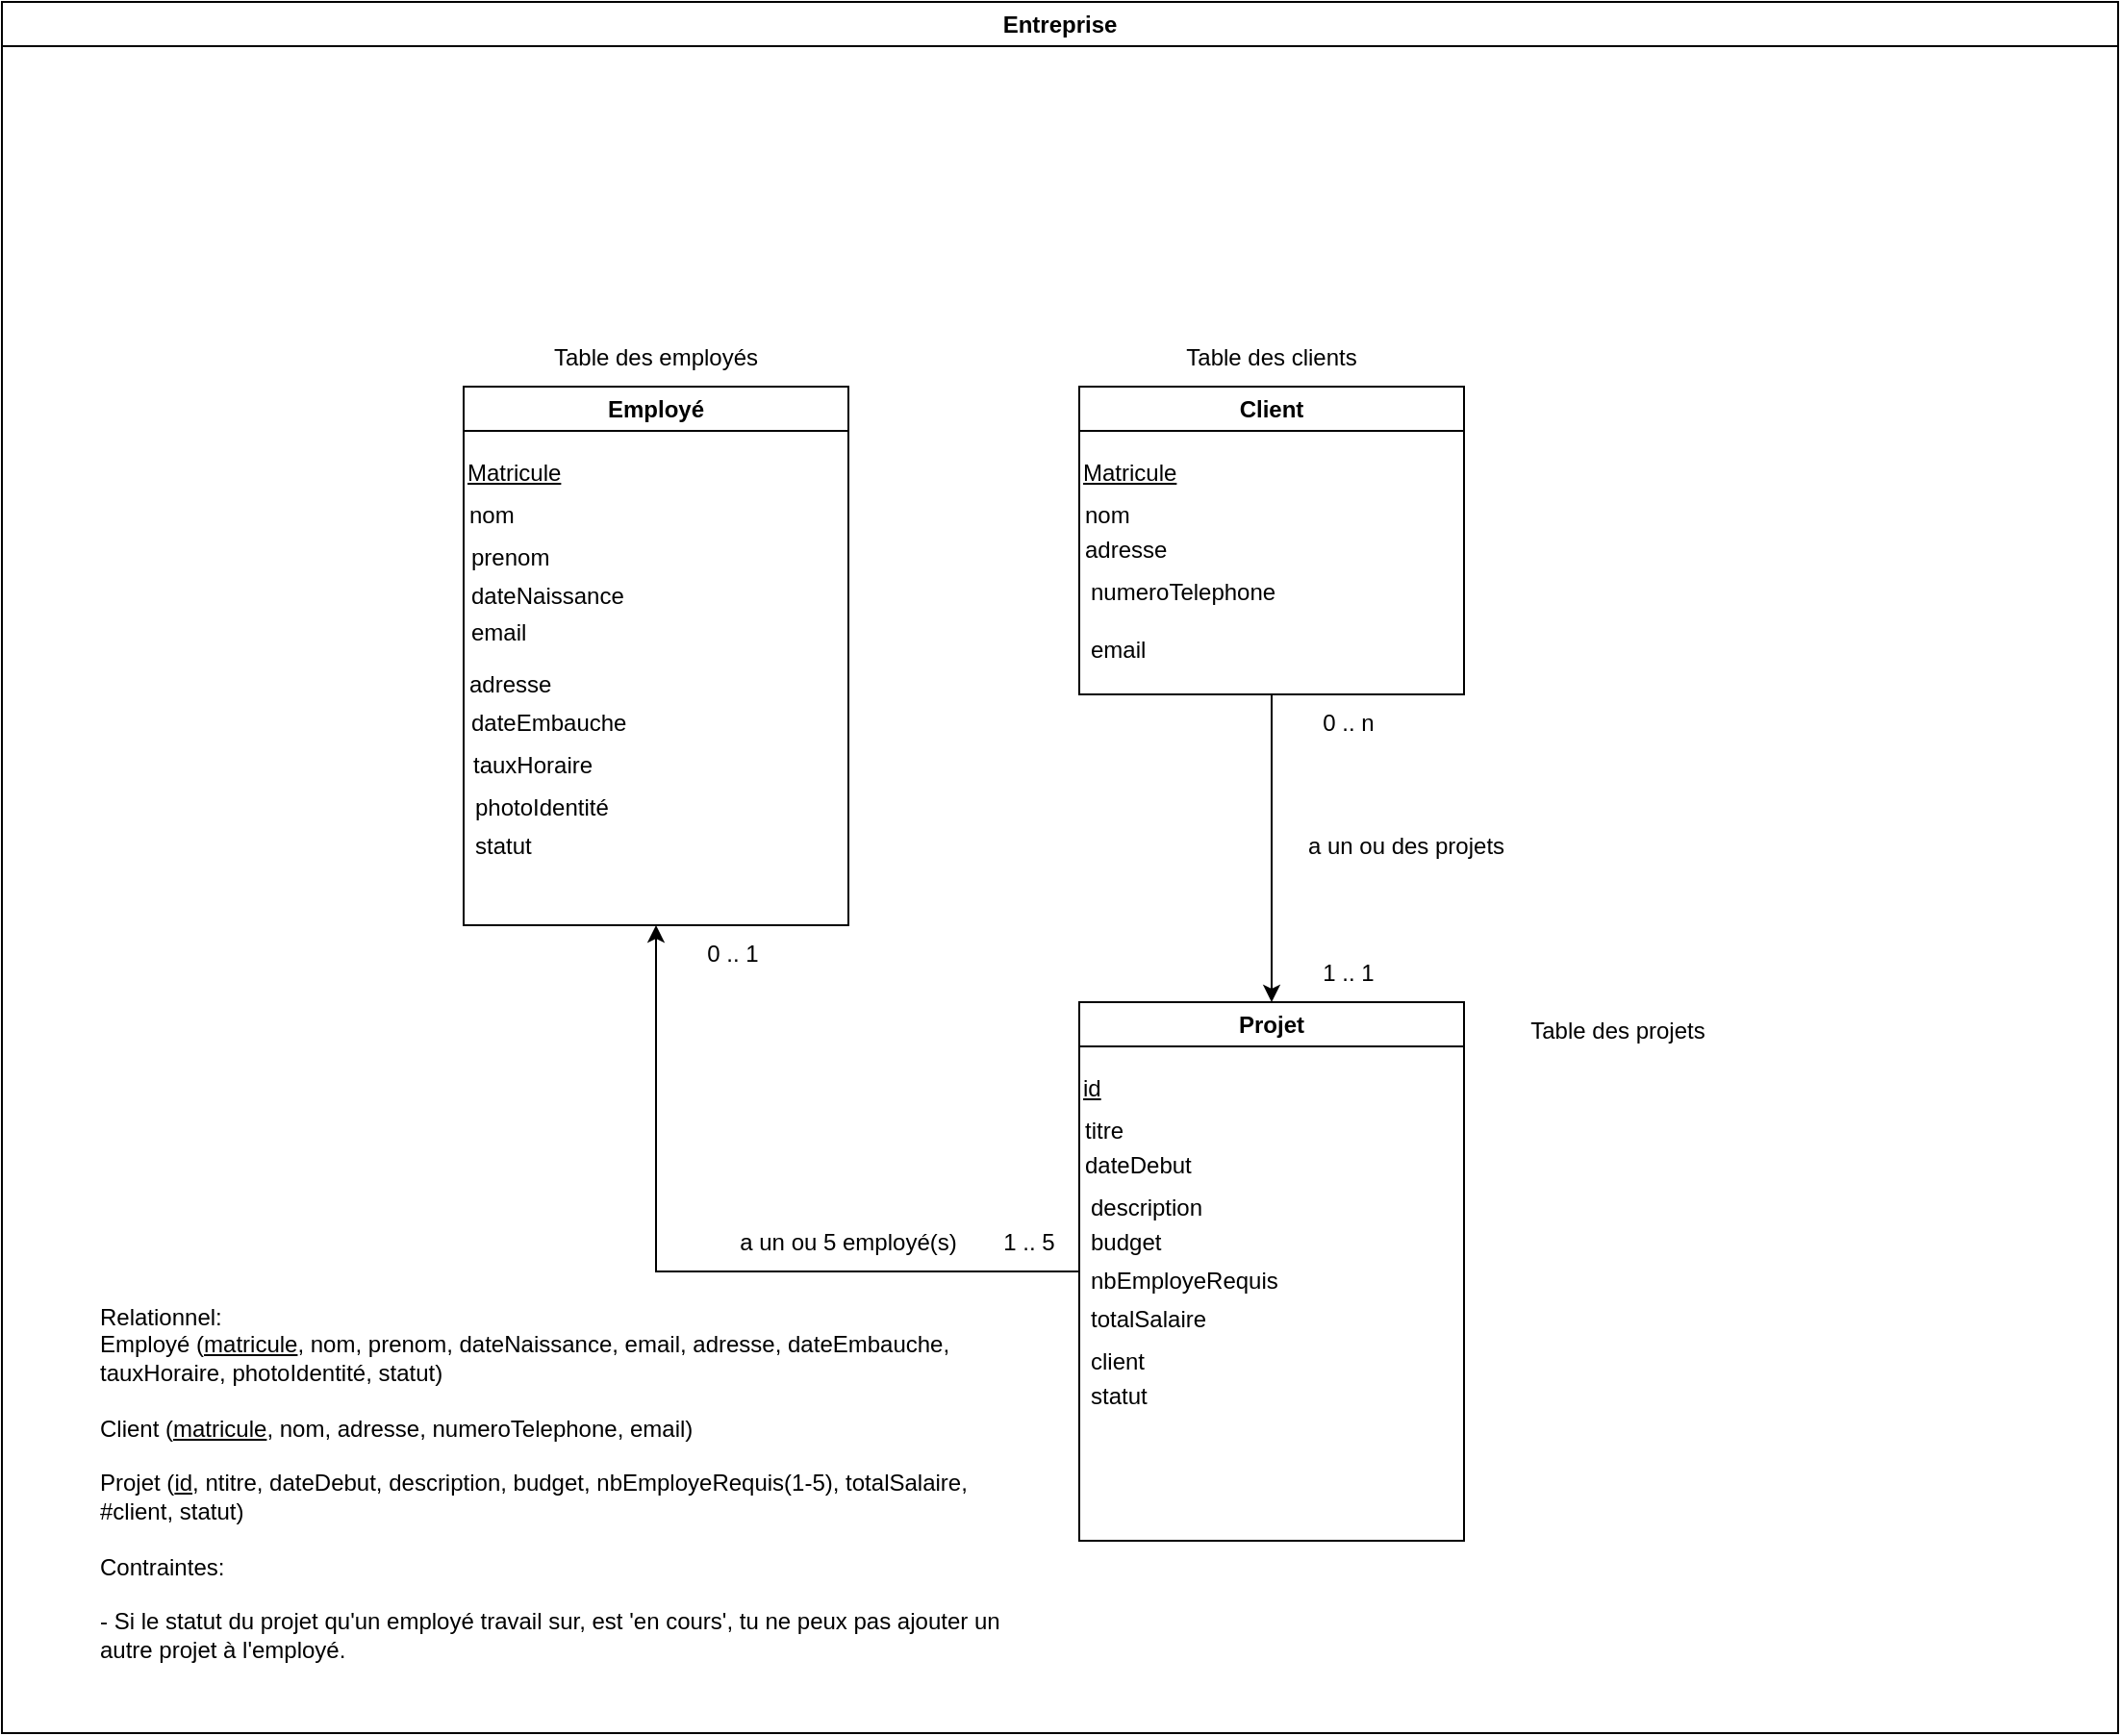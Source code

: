 <mxfile version="22.1.5" type="device">
  <diagram name="Page-1" id="W2KPoj0szzLVJK_0sZu_">
    <mxGraphModel dx="2213" dy="793" grid="1" gridSize="10" guides="1" tooltips="1" connect="1" arrows="1" fold="1" page="1" pageScale="1" pageWidth="827" pageHeight="1169" math="0" shadow="0">
      <root>
        <mxCell id="0" />
        <mxCell id="1" parent="0" />
        <mxCell id="Y35E9qrtD8tUbVqzG0Ws-189" value="Entreprise" style="swimlane;whiteSpace=wrap;html=1;startSize=23;" parent="1" vertex="1">
          <mxGeometry x="-120" y="120" width="1100" height="900" as="geometry" />
        </mxCell>
        <mxCell id="9ak9c5hjJdpK-8odCphc-1" value="Employé" style="swimlane;whiteSpace=wrap;html=1;startSize=23;" parent="Y35E9qrtD8tUbVqzG0Ws-189" vertex="1">
          <mxGeometry x="240" y="200" width="200" height="280" as="geometry" />
        </mxCell>
        <mxCell id="9ak9c5hjJdpK-8odCphc-2" value="&lt;u&gt;Matricule&lt;/u&gt;" style="text;html=1;strokeColor=none;fillColor=none;align=left;verticalAlign=middle;whiteSpace=wrap;rounded=0;" parent="9ak9c5hjJdpK-8odCphc-1" vertex="1">
          <mxGeometry y="30" width="60" height="30" as="geometry" />
        </mxCell>
        <mxCell id="9ak9c5hjJdpK-8odCphc-3" value="nom" style="text;html=1;strokeColor=none;fillColor=none;align=left;verticalAlign=middle;whiteSpace=wrap;rounded=0;" parent="9ak9c5hjJdpK-8odCphc-1" vertex="1">
          <mxGeometry x="1" y="52" width="60" height="30" as="geometry" />
        </mxCell>
        <mxCell id="9ak9c5hjJdpK-8odCphc-4" value="prenom" style="text;html=1;strokeColor=none;fillColor=none;align=left;verticalAlign=middle;whiteSpace=wrap;rounded=0;" parent="9ak9c5hjJdpK-8odCphc-1" vertex="1">
          <mxGeometry x="2" y="74" width="60" height="30" as="geometry" />
        </mxCell>
        <mxCell id="9ak9c5hjJdpK-8odCphc-5" value="email" style="text;html=1;strokeColor=none;fillColor=none;align=left;verticalAlign=middle;whiteSpace=wrap;rounded=0;" parent="9ak9c5hjJdpK-8odCphc-1" vertex="1">
          <mxGeometry x="2" y="113" width="60" height="30" as="geometry" />
        </mxCell>
        <mxCell id="9ak9c5hjJdpK-8odCphc-6" value="dateNaissance" style="text;html=1;strokeColor=none;fillColor=none;align=left;verticalAlign=middle;whiteSpace=wrap;rounded=0;" parent="9ak9c5hjJdpK-8odCphc-1" vertex="1">
          <mxGeometry x="2" y="94" width="60" height="30" as="geometry" />
        </mxCell>
        <mxCell id="9ak9c5hjJdpK-8odCphc-7" value="adresse" style="text;html=1;strokeColor=none;fillColor=none;align=left;verticalAlign=middle;whiteSpace=wrap;rounded=0;" parent="9ak9c5hjJdpK-8odCphc-1" vertex="1">
          <mxGeometry x="1" y="140" width="60" height="30" as="geometry" />
        </mxCell>
        <mxCell id="9ak9c5hjJdpK-8odCphc-9" value="dateEmbauche" style="text;html=1;strokeColor=none;fillColor=none;align=left;verticalAlign=middle;whiteSpace=wrap;rounded=0;" parent="9ak9c5hjJdpK-8odCphc-1" vertex="1">
          <mxGeometry x="2" y="160" width="60" height="30" as="geometry" />
        </mxCell>
        <mxCell id="9ak9c5hjJdpK-8odCphc-10" value="tauxHoraire" style="text;html=1;strokeColor=none;fillColor=none;align=left;verticalAlign=middle;whiteSpace=wrap;rounded=0;" parent="9ak9c5hjJdpK-8odCphc-1" vertex="1">
          <mxGeometry x="3" y="182" width="60" height="30" as="geometry" />
        </mxCell>
        <mxCell id="9ak9c5hjJdpK-8odCphc-12" value="photoIdentité" style="text;html=1;strokeColor=none;fillColor=none;align=left;verticalAlign=middle;whiteSpace=wrap;rounded=0;" parent="9ak9c5hjJdpK-8odCphc-1" vertex="1">
          <mxGeometry x="4" y="204" width="60" height="30" as="geometry" />
        </mxCell>
        <mxCell id="9ak9c5hjJdpK-8odCphc-11" value="statut" style="text;html=1;strokeColor=none;fillColor=none;align=left;verticalAlign=middle;whiteSpace=wrap;rounded=0;" parent="9ak9c5hjJdpK-8odCphc-1" vertex="1">
          <mxGeometry x="4" y="224" width="60" height="30" as="geometry" />
        </mxCell>
        <mxCell id="Fl9YQwoKddshMDEwpuPq-1" style="edgeStyle=orthogonalEdgeStyle;rounded=0;orthogonalLoop=1;jettySize=auto;html=1;exitX=0.5;exitY=1;exitDx=0;exitDy=0;entryX=0.5;entryY=0;entryDx=0;entryDy=0;" parent="Y35E9qrtD8tUbVqzG0Ws-189" source="9ak9c5hjJdpK-8odCphc-15" target="9ak9c5hjJdpK-8odCphc-26" edge="1">
          <mxGeometry relative="1" as="geometry" />
        </mxCell>
        <mxCell id="9ak9c5hjJdpK-8odCphc-15" value="Client" style="swimlane;whiteSpace=wrap;html=1;startSize=23;" parent="Y35E9qrtD8tUbVqzG0Ws-189" vertex="1">
          <mxGeometry x="560" y="200" width="200" height="160" as="geometry" />
        </mxCell>
        <mxCell id="9ak9c5hjJdpK-8odCphc-16" value="&lt;u&gt;Matricule&lt;/u&gt;" style="text;html=1;strokeColor=none;fillColor=none;align=left;verticalAlign=middle;whiteSpace=wrap;rounded=0;" parent="9ak9c5hjJdpK-8odCphc-15" vertex="1">
          <mxGeometry y="30" width="60" height="30" as="geometry" />
        </mxCell>
        <mxCell id="9ak9c5hjJdpK-8odCphc-17" value="nom" style="text;html=1;strokeColor=none;fillColor=none;align=left;verticalAlign=middle;whiteSpace=wrap;rounded=0;" parent="9ak9c5hjJdpK-8odCphc-15" vertex="1">
          <mxGeometry x="1" y="52" width="60" height="30" as="geometry" />
        </mxCell>
        <mxCell id="9ak9c5hjJdpK-8odCphc-19" value="email" style="text;html=1;strokeColor=none;fillColor=none;align=left;verticalAlign=middle;whiteSpace=wrap;rounded=0;" parent="9ak9c5hjJdpK-8odCphc-15" vertex="1">
          <mxGeometry x="4" y="121.5" width="60" height="30" as="geometry" />
        </mxCell>
        <mxCell id="9ak9c5hjJdpK-8odCphc-21" value="adresse" style="text;html=1;strokeColor=none;fillColor=none;align=left;verticalAlign=middle;whiteSpace=wrap;rounded=0;" parent="9ak9c5hjJdpK-8odCphc-15" vertex="1">
          <mxGeometry x="1" y="70" width="60" height="30" as="geometry" />
        </mxCell>
        <mxCell id="9ak9c5hjJdpK-8odCphc-22" value="numeroTelephone" style="text;html=1;strokeColor=none;fillColor=none;align=left;verticalAlign=middle;whiteSpace=wrap;rounded=0;" parent="9ak9c5hjJdpK-8odCphc-15" vertex="1">
          <mxGeometry x="4" y="91.5" width="60" height="30" as="geometry" />
        </mxCell>
        <mxCell id="9ak9c5hjJdpK-8odCphc-26" value="Projet" style="swimlane;whiteSpace=wrap;html=1;startSize=23;" parent="Y35E9qrtD8tUbVqzG0Ws-189" vertex="1">
          <mxGeometry x="560" y="520" width="200" height="280" as="geometry" />
        </mxCell>
        <mxCell id="9ak9c5hjJdpK-8odCphc-27" value="&lt;u&gt;id&lt;/u&gt;" style="text;html=1;strokeColor=none;fillColor=none;align=left;verticalAlign=middle;whiteSpace=wrap;rounded=0;" parent="9ak9c5hjJdpK-8odCphc-26" vertex="1">
          <mxGeometry y="30" width="60" height="30" as="geometry" />
        </mxCell>
        <mxCell id="9ak9c5hjJdpK-8odCphc-28" value="titre" style="text;html=1;strokeColor=none;fillColor=none;align=left;verticalAlign=middle;whiteSpace=wrap;rounded=0;" parent="9ak9c5hjJdpK-8odCphc-26" vertex="1">
          <mxGeometry x="1" y="52" width="60" height="30" as="geometry" />
        </mxCell>
        <mxCell id="9ak9c5hjJdpK-8odCphc-29" value="budget" style="text;html=1;strokeColor=none;fillColor=none;align=left;verticalAlign=middle;whiteSpace=wrap;rounded=0;" parent="9ak9c5hjJdpK-8odCphc-26" vertex="1">
          <mxGeometry x="4" y="110" width="60" height="30" as="geometry" />
        </mxCell>
        <mxCell id="9ak9c5hjJdpK-8odCphc-30" value="dateDebut" style="text;html=1;strokeColor=none;fillColor=none;align=left;verticalAlign=middle;whiteSpace=wrap;rounded=0;" parent="9ak9c5hjJdpK-8odCphc-26" vertex="1">
          <mxGeometry x="1" y="70" width="60" height="30" as="geometry" />
        </mxCell>
        <mxCell id="9ak9c5hjJdpK-8odCphc-31" value="description" style="text;html=1;strokeColor=none;fillColor=none;align=left;verticalAlign=middle;whiteSpace=wrap;rounded=0;" parent="9ak9c5hjJdpK-8odCphc-26" vertex="1">
          <mxGeometry x="4" y="91.5" width="60" height="30" as="geometry" />
        </mxCell>
        <mxCell id="9ak9c5hjJdpK-8odCphc-33" value="nbEmployeRequis" style="text;html=1;strokeColor=none;fillColor=none;align=left;verticalAlign=middle;whiteSpace=wrap;rounded=0;" parent="9ak9c5hjJdpK-8odCphc-26" vertex="1">
          <mxGeometry x="4" y="130" width="60" height="30" as="geometry" />
        </mxCell>
        <mxCell id="9ak9c5hjJdpK-8odCphc-34" value="totalSalaire" style="text;html=1;strokeColor=none;fillColor=none;align=left;verticalAlign=middle;whiteSpace=wrap;rounded=0;" parent="9ak9c5hjJdpK-8odCphc-26" vertex="1">
          <mxGeometry x="4" y="150" width="60" height="30" as="geometry" />
        </mxCell>
        <mxCell id="9ak9c5hjJdpK-8odCphc-35" value="client" style="text;html=1;strokeColor=none;fillColor=none;align=left;verticalAlign=middle;whiteSpace=wrap;rounded=0;" parent="9ak9c5hjJdpK-8odCphc-26" vertex="1">
          <mxGeometry x="4" y="171.5" width="60" height="30" as="geometry" />
        </mxCell>
        <mxCell id="9ak9c5hjJdpK-8odCphc-36" value="statut" style="text;html=1;strokeColor=none;fillColor=none;align=left;verticalAlign=middle;whiteSpace=wrap;rounded=0;" parent="9ak9c5hjJdpK-8odCphc-26" vertex="1">
          <mxGeometry x="4" y="190" width="60" height="30" as="geometry" />
        </mxCell>
        <mxCell id="Fl9YQwoKddshMDEwpuPq-2" value="0 .. n" style="text;html=1;strokeColor=none;fillColor=none;align=center;verticalAlign=middle;whiteSpace=wrap;rounded=0;" parent="Y35E9qrtD8tUbVqzG0Ws-189" vertex="1">
          <mxGeometry x="670" y="360" width="60" height="30" as="geometry" />
        </mxCell>
        <mxCell id="Fl9YQwoKddshMDEwpuPq-3" value="1 .. 1" style="text;html=1;strokeColor=none;fillColor=none;align=center;verticalAlign=middle;whiteSpace=wrap;rounded=0;" parent="Y35E9qrtD8tUbVqzG0Ws-189" vertex="1">
          <mxGeometry x="670" y="490" width="60" height="30" as="geometry" />
        </mxCell>
        <mxCell id="Fl9YQwoKddshMDEwpuPq-5" value="1 .. 5" style="text;html=1;strokeColor=none;fillColor=none;align=center;verticalAlign=middle;whiteSpace=wrap;rounded=0;" parent="Y35E9qrtD8tUbVqzG0Ws-189" vertex="1">
          <mxGeometry x="504" y="630" width="60" height="30" as="geometry" />
        </mxCell>
        <mxCell id="Fl9YQwoKddshMDEwpuPq-6" value="0 .. 1" style="text;html=1;strokeColor=none;fillColor=none;align=center;verticalAlign=middle;whiteSpace=wrap;rounded=0;" parent="Y35E9qrtD8tUbVqzG0Ws-189" vertex="1">
          <mxGeometry x="350" y="480" width="60" height="30" as="geometry" />
        </mxCell>
        <mxCell id="Fl9YQwoKddshMDEwpuPq-7" value="a un ou des projets" style="text;html=1;strokeColor=none;fillColor=none;align=center;verticalAlign=middle;whiteSpace=wrap;rounded=0;" parent="Y35E9qrtD8tUbVqzG0Ws-189" vertex="1">
          <mxGeometry x="670" y="424" width="120" height="30" as="geometry" />
        </mxCell>
        <mxCell id="7YEuntdYU_c3gd-eJqn--6" style="edgeStyle=orthogonalEdgeStyle;rounded=0;orthogonalLoop=1;jettySize=auto;html=1;exitX=0;exitY=0.5;exitDx=0;exitDy=0;entryX=0.5;entryY=1;entryDx=0;entryDy=0;" parent="Y35E9qrtD8tUbVqzG0Ws-189" source="9ak9c5hjJdpK-8odCphc-26" target="9ak9c5hjJdpK-8odCphc-1" edge="1">
          <mxGeometry relative="1" as="geometry">
            <mxPoint x="340" y="600" as="sourcePoint" />
          </mxGeometry>
        </mxCell>
        <mxCell id="7YEuntdYU_c3gd-eJqn--7" value="a un ou 5 employé(s)" style="text;html=1;strokeColor=none;fillColor=none;align=center;verticalAlign=middle;whiteSpace=wrap;rounded=0;" parent="Y35E9qrtD8tUbVqzG0Ws-189" vertex="1">
          <mxGeometry x="370" y="630" width="140" height="30" as="geometry" />
        </mxCell>
        <mxCell id="aQzWLHoAVTInyt0n2sWD-1" value="Relationnel:&lt;br&gt;Employé (&lt;u&gt;matricule&lt;/u&gt;, nom, prenom, dateNaissance, email, adresse, dateEmbauche, tauxHoraire, photoIdentité, statut)&lt;br&gt;&lt;br&gt;Client (&lt;u&gt;matricule&lt;/u&gt;, nom, adresse, numeroTelephone, email)&lt;br&gt;&lt;br&gt;Projet (&lt;u&gt;id&lt;/u&gt;, ntitre, dateDebut, description, budget, nbEmployeRequis(1-5), totalSalaire, #client, statut)&lt;br&gt;&lt;br&gt;Contraintes:&lt;br&gt;&lt;br&gt;- Si le statut du projet qu&#39;un employé travail sur, est &#39;en cours&#39;, tu ne peux pas ajouter un autre projet à l&#39;employé." style="text;html=1;strokeColor=none;fillColor=none;align=left;verticalAlign=top;whiteSpace=wrap;rounded=0;" parent="Y35E9qrtD8tUbVqzG0Ws-189" vertex="1">
          <mxGeometry x="49" y="670" width="485" height="230" as="geometry" />
        </mxCell>
        <mxCell id="4WORDnt2DSFQQiJpBl38-1" value="Table des employés" style="text;html=1;strokeColor=none;fillColor=none;align=center;verticalAlign=middle;whiteSpace=wrap;rounded=0;" vertex="1" parent="Y35E9qrtD8tUbVqzG0Ws-189">
          <mxGeometry x="260" y="170" width="160" height="30" as="geometry" />
        </mxCell>
        <mxCell id="4WORDnt2DSFQQiJpBl38-2" value="Table des clients" style="text;html=1;strokeColor=none;fillColor=none;align=center;verticalAlign=middle;whiteSpace=wrap;rounded=0;" vertex="1" parent="Y35E9qrtD8tUbVqzG0Ws-189">
          <mxGeometry x="580" y="170" width="160" height="30" as="geometry" />
        </mxCell>
        <mxCell id="4WORDnt2DSFQQiJpBl38-3" value="Table des projets" style="text;html=1;strokeColor=none;fillColor=none;align=center;verticalAlign=middle;whiteSpace=wrap;rounded=0;" vertex="1" parent="Y35E9qrtD8tUbVqzG0Ws-189">
          <mxGeometry x="760" y="520" width="160" height="30" as="geometry" />
        </mxCell>
      </root>
    </mxGraphModel>
  </diagram>
</mxfile>
